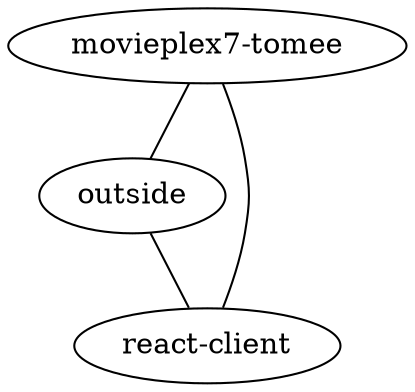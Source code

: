 // Topology Graph
graph {
	"movieplex7-tomee"
	outside
	"react-client"
	"movieplex7-tomee" -- "react-client" [contstraint=false]
	outside -- "react-client" [contstraint=false]
	"movieplex7-tomee" -- outside [contstraint=false]
}
